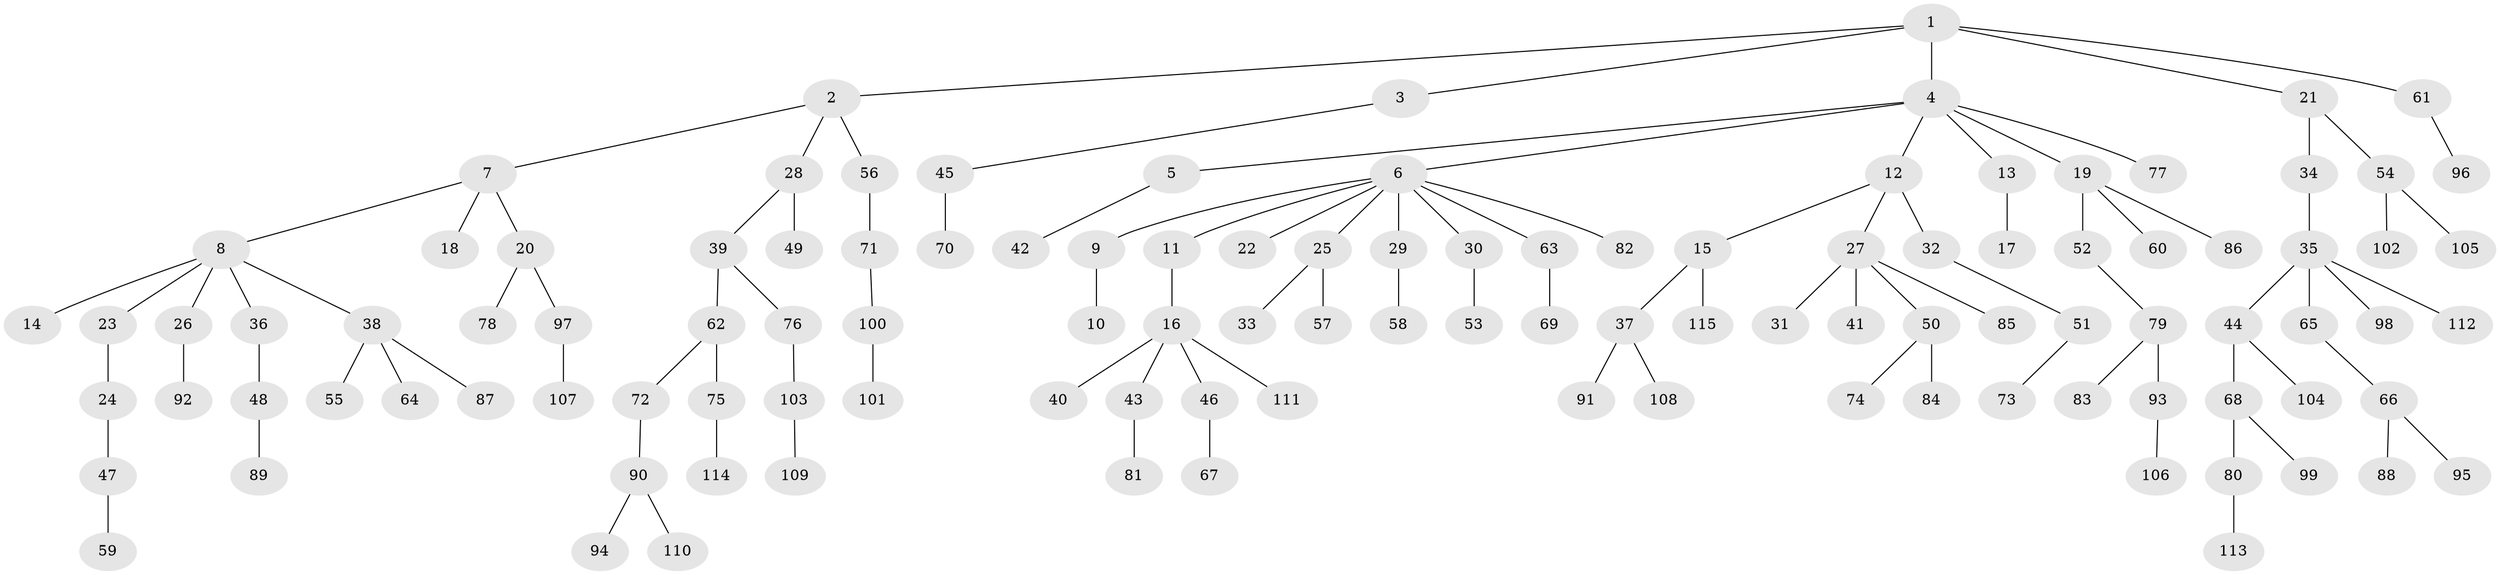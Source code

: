 // Generated by graph-tools (version 1.1) at 2025/11/02/27/25 16:11:27]
// undirected, 115 vertices, 114 edges
graph export_dot {
graph [start="1"]
  node [color=gray90,style=filled];
  1;
  2;
  3;
  4;
  5;
  6;
  7;
  8;
  9;
  10;
  11;
  12;
  13;
  14;
  15;
  16;
  17;
  18;
  19;
  20;
  21;
  22;
  23;
  24;
  25;
  26;
  27;
  28;
  29;
  30;
  31;
  32;
  33;
  34;
  35;
  36;
  37;
  38;
  39;
  40;
  41;
  42;
  43;
  44;
  45;
  46;
  47;
  48;
  49;
  50;
  51;
  52;
  53;
  54;
  55;
  56;
  57;
  58;
  59;
  60;
  61;
  62;
  63;
  64;
  65;
  66;
  67;
  68;
  69;
  70;
  71;
  72;
  73;
  74;
  75;
  76;
  77;
  78;
  79;
  80;
  81;
  82;
  83;
  84;
  85;
  86;
  87;
  88;
  89;
  90;
  91;
  92;
  93;
  94;
  95;
  96;
  97;
  98;
  99;
  100;
  101;
  102;
  103;
  104;
  105;
  106;
  107;
  108;
  109;
  110;
  111;
  112;
  113;
  114;
  115;
  1 -- 2;
  1 -- 3;
  1 -- 4;
  1 -- 21;
  1 -- 61;
  2 -- 7;
  2 -- 28;
  2 -- 56;
  3 -- 45;
  4 -- 5;
  4 -- 6;
  4 -- 12;
  4 -- 13;
  4 -- 19;
  4 -- 77;
  5 -- 42;
  6 -- 9;
  6 -- 11;
  6 -- 22;
  6 -- 25;
  6 -- 29;
  6 -- 30;
  6 -- 63;
  6 -- 82;
  7 -- 8;
  7 -- 18;
  7 -- 20;
  8 -- 14;
  8 -- 23;
  8 -- 26;
  8 -- 36;
  8 -- 38;
  9 -- 10;
  11 -- 16;
  12 -- 15;
  12 -- 27;
  12 -- 32;
  13 -- 17;
  15 -- 37;
  15 -- 115;
  16 -- 40;
  16 -- 43;
  16 -- 46;
  16 -- 111;
  19 -- 52;
  19 -- 60;
  19 -- 86;
  20 -- 78;
  20 -- 97;
  21 -- 34;
  21 -- 54;
  23 -- 24;
  24 -- 47;
  25 -- 33;
  25 -- 57;
  26 -- 92;
  27 -- 31;
  27 -- 41;
  27 -- 50;
  27 -- 85;
  28 -- 39;
  28 -- 49;
  29 -- 58;
  30 -- 53;
  32 -- 51;
  34 -- 35;
  35 -- 44;
  35 -- 65;
  35 -- 98;
  35 -- 112;
  36 -- 48;
  37 -- 91;
  37 -- 108;
  38 -- 55;
  38 -- 64;
  38 -- 87;
  39 -- 62;
  39 -- 76;
  43 -- 81;
  44 -- 68;
  44 -- 104;
  45 -- 70;
  46 -- 67;
  47 -- 59;
  48 -- 89;
  50 -- 74;
  50 -- 84;
  51 -- 73;
  52 -- 79;
  54 -- 102;
  54 -- 105;
  56 -- 71;
  61 -- 96;
  62 -- 72;
  62 -- 75;
  63 -- 69;
  65 -- 66;
  66 -- 88;
  66 -- 95;
  68 -- 80;
  68 -- 99;
  71 -- 100;
  72 -- 90;
  75 -- 114;
  76 -- 103;
  79 -- 83;
  79 -- 93;
  80 -- 113;
  90 -- 94;
  90 -- 110;
  93 -- 106;
  97 -- 107;
  100 -- 101;
  103 -- 109;
}
